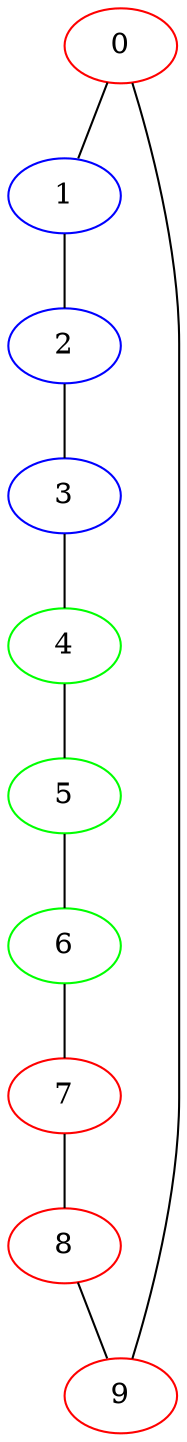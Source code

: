 strict graph "" {
	0	[color=red];
	1	[color=blue];
	0 -- 1;
	9	[color=red];
	0 -- 9;
	2	[color=blue];
	1 -- 2;
	3	[color=blue];
	2 -- 3;
	4	[color=green];
	3 -- 4;
	5	[color=green];
	4 -- 5;
	6	[color=green];
	5 -- 6;
	7	[color=red];
	6 -- 7;
	8	[color=red];
	7 -- 8;
	8 -- 9;
}
